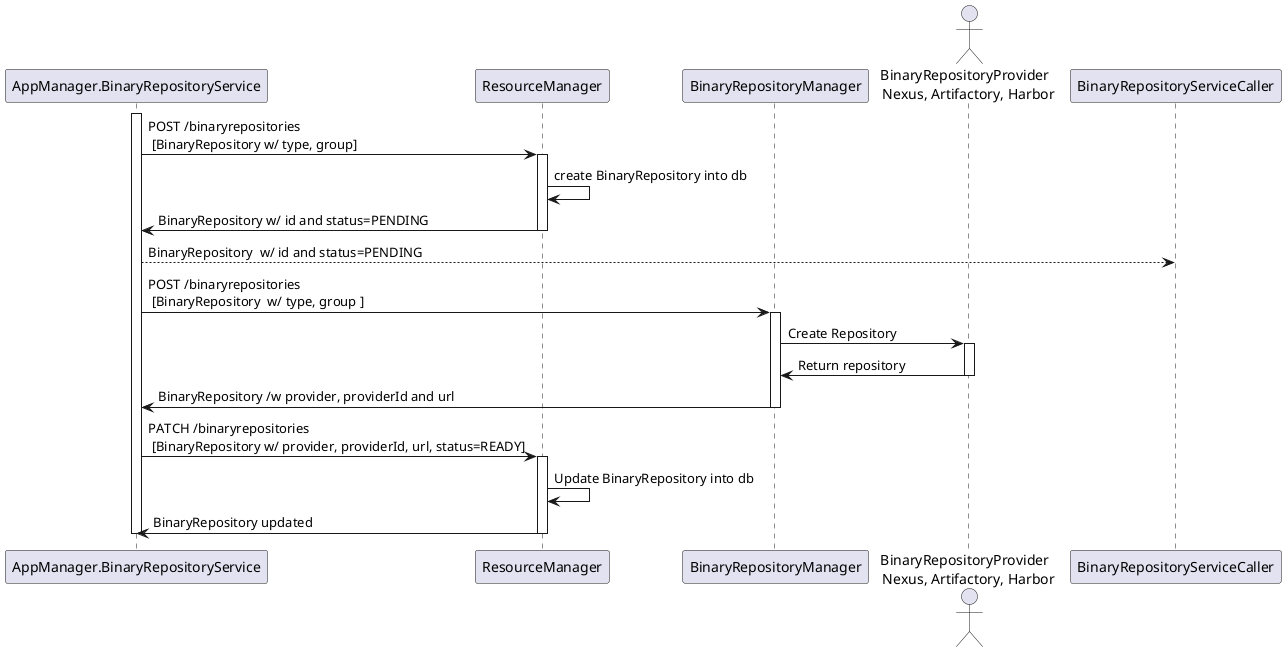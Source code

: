 @startuml

participant AppManager.BinaryRepositoryService
participant ResourceManager
participant BinaryRepositoryManager
actor BinaryRepositoryProvider as "BinaryRepositoryProvider \n Nexus, Artifactory, Harbor"

activate AppManager.BinaryRepositoryService
    AppManager.BinaryRepositoryService -> ResourceManager: POST /binaryrepositories \n [BinaryRepository w/ type, group]
    activate ResourceManager
    ResourceManager -> ResourceManager: create BinaryRepository into db
    AppManager.BinaryRepositoryService <- ResourceManager: BinaryRepository w/ id and status=PENDING
    deactivate ResourceManager
    "BinaryRepositoryServiceCaller" <-- AppManager.BinaryRepositoryService : BinaryRepository  w/ id and status=PENDING

    AppManager.BinaryRepositoryService -> BinaryRepositoryManager: POST /binaryrepositories \n [BinaryRepository  w/ type, group ]
    activate BinaryRepositoryManager
    BinaryRepositoryManager -> BinaryRepositoryProvider : Create Repository
    activate BinaryRepositoryProvider
    BinaryRepositoryManager <- BinaryRepositoryProvider : Return repository
    deactivate BinaryRepositoryProvider
    AppManager.BinaryRepositoryService <- BinaryRepositoryManager : BinaryRepository /w provider, providerId and url
    deactivate BinaryRepositoryManager

    AppManager.BinaryRepositoryService -> ResourceManager: PATCH /binaryrepositories \n [BinaryRepository w/ provider, providerId, url, status=READY]
    activate ResourceManager
    ResourceManager -> ResourceManager: Update BinaryRepository into db
    AppManager.BinaryRepositoryService <- ResourceManager: BinaryRepository updated
    deactivate ResourceManager

deactivate AppManager.BinaryRepositoryService


@enduml